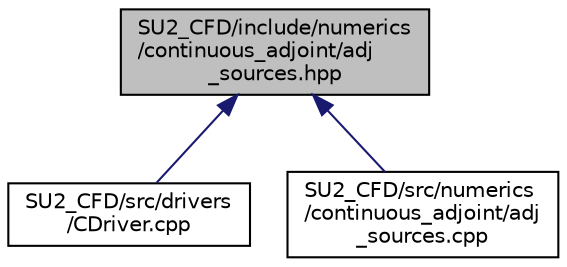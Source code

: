 digraph "SU2_CFD/include/numerics/continuous_adjoint/adj_sources.hpp"
{
 // LATEX_PDF_SIZE
  edge [fontname="Helvetica",fontsize="10",labelfontname="Helvetica",labelfontsize="10"];
  node [fontname="Helvetica",fontsize="10",shape=record];
  Node1 [label="SU2_CFD/include/numerics\l/continuous_adjoint/adj\l_sources.hpp",height=0.2,width=0.4,color="black", fillcolor="grey75", style="filled", fontcolor="black",tooltip="Declarations of numerics classes for continuous adjoint source term integration. Implemented in adj_s..."];
  Node1 -> Node2 [dir="back",color="midnightblue",fontsize="10",style="solid",fontname="Helvetica"];
  Node2 [label="SU2_CFD/src/drivers\l/CDriver.cpp",height=0.2,width=0.4,color="black", fillcolor="white", style="filled",URL="$CDriver_8cpp.html",tooltip="The main subroutines for driving single or multi-zone problems."];
  Node1 -> Node3 [dir="back",color="midnightblue",fontsize="10",style="solid",fontname="Helvetica"];
  Node3 [label="SU2_CFD/src/numerics\l/continuous_adjoint/adj\l_sources.cpp",height=0.2,width=0.4,color="black", fillcolor="white", style="filled",URL="$adj__sources_8cpp.html",tooltip="Implementation of adjoint source numerics classes."];
}
